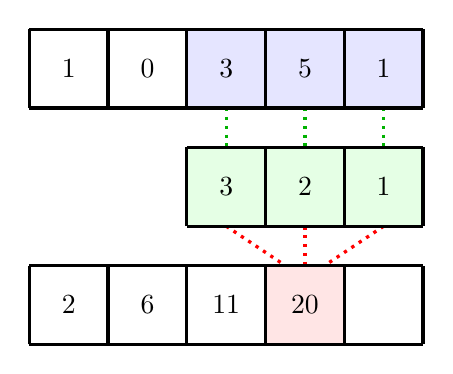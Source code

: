 \begin{tikzpicture}

\begin{scope}

\draw [dotted, very thick, green!70!black] (2.5,0) -- ++(0,-0.5);
\draw [dotted, very thick, green!70!black] (3.5,0) -- ++(0,-0.5);
\draw [dotted, very thick, green!70!black] (4.5,0) -- ++(0,-0.5) ;

\draw [dotted, very thick, red] (2.5,-1.5) -- ++(0.75,-0.5);
\draw [dotted, very thick, red] (3.5,-1.5) -- ++(0,-0.5);
\draw [dotted, very thick, red] (4.5,-1.5) -- ++(-0.75,-0.5);

%\fill[blue!20] (1,0) rectangle ++(1,1);
\fill[blue!10!white] (2,0) rectangle ++(1,1);
\fill[blue!10!white] (3,0) rectangle ++(1,1);
\fill[blue!10!white] (4,0) rectangle ++(1,1);
\draw[very thick]  (0,0) grid ++(5,1);

\node[scale=1.0] at (0.5,0.5) {$1$};
\node[scale=1.0] at (1.5,0.5) {$0$};
\node[scale=1.0] at (2.5,0.5) {$3$};
\node[scale=1.0] at (3.5,0.5) {$5$};
\node[scale=1.0] at (4.5,0.5) {$1$};
\end{scope}

\begin{scope}[yshift=-1.5cm]
%\fill[red!30] (1,0) rectangle ++(1,1);
\fill[green!10!white] (2,0) rectangle ++(1,1);
\fill[green!10!white] (3,0) rectangle ++(1,1);
\fill[green!10!white] (4,0) rectangle ++(1,1);
\draw[very thick]  (2,0) grid ++(3,1);
\node[scale=1.0] at (2.5,0.5) {$3$};
\node[scale=1.0] at (3.5,0.5) {$2$};
\node[scale=1.0] at (4.5,0.5) {$1$};

\end{scope}

\begin{scope}[yshift=-3cm]
\fill[red!10!white] (3,0) rectangle ++(1,1);
\draw[very thick]  (0,0) grid ++(5,1);

\node[scale=1.0] at (0.5,0.5) {$2$};
\node[scale=1.0] at (1.5,0.5) {$6$};
\node[scale=1.0] at (2.5,0.5) {$11$};
\node[scale=1.0] at (3.5,0.5) {$20$};
\end{scope}

% \node[scale=3] at (-1,-1) {$\star$};
% \node[scale=3] at (-1,-4+0.4) {$=$};



\end{tikzpicture}